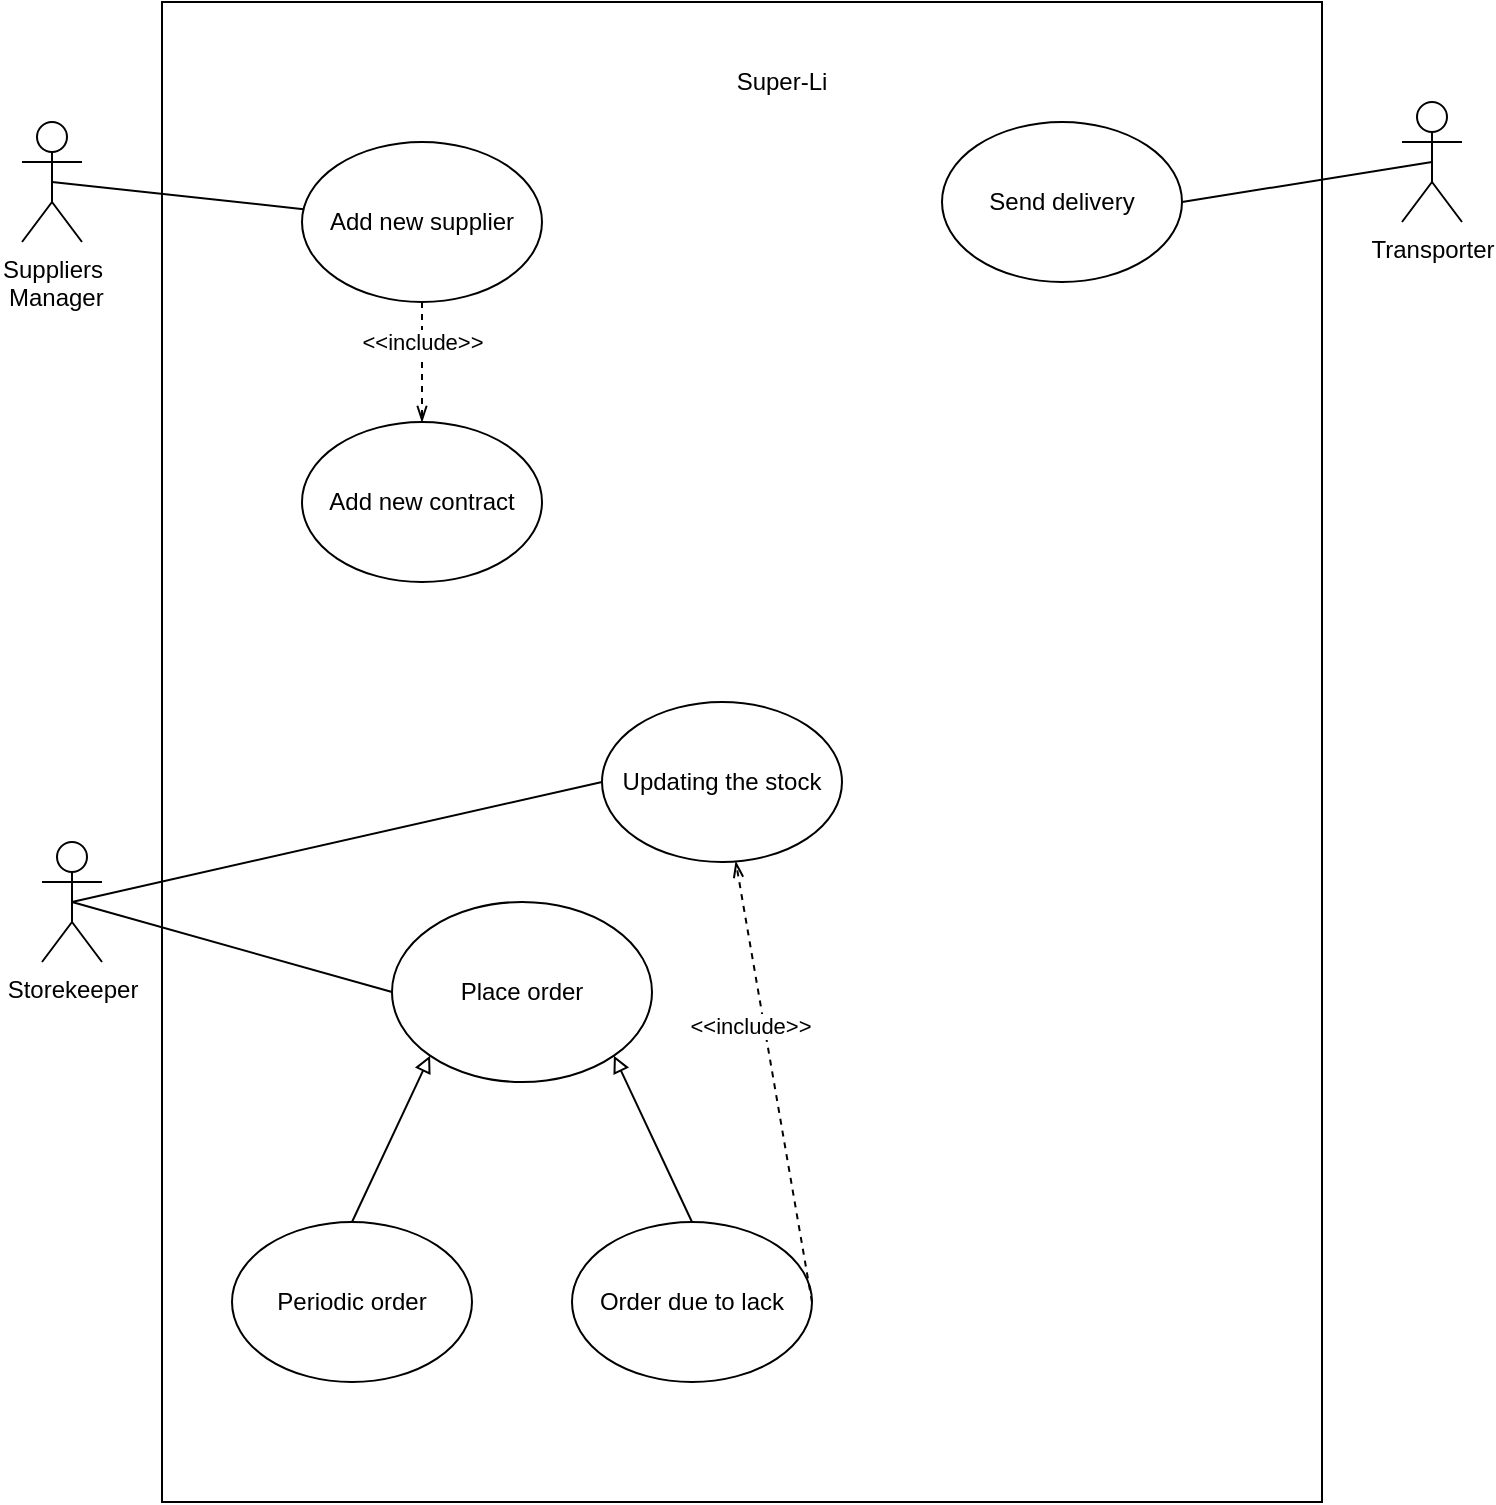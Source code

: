 <mxfile version="14.6.6" type="device" pages="5"><diagram id="wJdgBS5yFyvRv646QaiF" name="Page-1"><mxGraphModel dx="1038" dy="580" grid="1" gridSize="10" guides="1" tooltips="1" connect="1" arrows="1" fold="1" page="1" pageScale="1" pageWidth="850" pageHeight="1100" math="0" shadow="0"><root><mxCell id="0"/><mxCell id="1" parent="0"/><mxCell id="7qboi1HMIjZVmMcSp56G-1" value="" style="rounded=0;whiteSpace=wrap;html=1;" parent="1" vertex="1"><mxGeometry x="150" y="90" width="580" height="750" as="geometry"/></mxCell><mxCell id="7qboi1HMIjZVmMcSp56G-19" value="Send delivery" style="ellipse;whiteSpace=wrap;html=1;" parent="1" vertex="1"><mxGeometry x="540" y="150" width="120" height="80" as="geometry"/></mxCell><mxCell id="SFDqpbcnUX7ezU6o43YH-9" style="edgeStyle=none;rounded=0;orthogonalLoop=1;jettySize=auto;html=1;exitX=0.5;exitY=0.5;exitDx=0;exitDy=0;exitPerimeter=0;entryX=0;entryY=0.5;entryDx=0;entryDy=0;endArrow=none;endFill=0;" parent="1" source="7qboi1HMIjZVmMcSp56G-28" target="SFDqpbcnUX7ezU6o43YH-2" edge="1"><mxGeometry relative="1" as="geometry"/></mxCell><mxCell id="7qboi1HMIjZVmMcSp56G-28" value="Storekeeper" style="shape=umlActor;verticalLabelPosition=bottom;verticalAlign=top;html=1;outlineConnect=0;" parent="1" vertex="1"><mxGeometry x="90" y="510" width="30" height="60" as="geometry"/></mxCell><mxCell id="SFDqpbcnUX7ezU6o43YH-10" style="edgeStyle=none;rounded=0;orthogonalLoop=1;jettySize=auto;html=1;exitX=0.5;exitY=0.5;exitDx=0;exitDy=0;exitPerimeter=0;entryX=1;entryY=0.5;entryDx=0;entryDy=0;endArrow=none;endFill=0;" parent="1" source="7qboi1HMIjZVmMcSp56G-29" target="7qboi1HMIjZVmMcSp56G-19" edge="1"><mxGeometry relative="1" as="geometry"/></mxCell><mxCell id="7qboi1HMIjZVmMcSp56G-29" value="Transporter" style="shape=umlActor;verticalLabelPosition=bottom;verticalAlign=top;html=1;outlineConnect=0;" parent="1" vertex="1"><mxGeometry x="770" y="140" width="30" height="60" as="geometry"/></mxCell><mxCell id="UmX7T1P3c3d_isMQ2Skp-2" style="rounded=0;orthogonalLoop=1;jettySize=auto;html=1;exitX=0.5;exitY=0.5;exitDx=0;exitDy=0;exitPerimeter=0;endArrow=none;endFill=0;" parent="1" source="7qboi1HMIjZVmMcSp56G-30" target="7qboi1HMIjZVmMcSp56G-4" edge="1"><mxGeometry relative="1" as="geometry"/></mxCell><mxCell id="7qboi1HMIjZVmMcSp56G-30" value="Suppliers&lt;br&gt;&amp;nbsp;Manager" style="shape=umlActor;verticalLabelPosition=bottom;verticalAlign=top;html=1;outlineConnect=0;" parent="1" vertex="1"><mxGeometry x="80" y="150" width="30" height="60" as="geometry"/></mxCell><mxCell id="7qboi1HMIjZVmMcSp56G-2" value="Super-Li" style="text;html=1;strokeColor=none;fillColor=none;align=center;verticalAlign=middle;whiteSpace=wrap;rounded=0;" parent="1" vertex="1"><mxGeometry x="430" y="120" width="60" height="20" as="geometry"/></mxCell><mxCell id="SFDqpbcnUX7ezU6o43YH-6" value="" style="group" parent="1" vertex="1" connectable="0"><mxGeometry x="185" y="540" width="480" height="240" as="geometry"/></mxCell><mxCell id="7qboi1HMIjZVmMcSp56G-27" value="" style="group" parent="SFDqpbcnUX7ezU6o43YH-6" vertex="1" connectable="0"><mxGeometry width="290" height="240" as="geometry"/></mxCell><mxCell id="7qboi1HMIjZVmMcSp56G-5" value="Order due to lack" style="ellipse;whiteSpace=wrap;html=1;" parent="7qboi1HMIjZVmMcSp56G-27" vertex="1"><mxGeometry x="170" y="160" width="120" height="80" as="geometry"/></mxCell><mxCell id="7qboi1HMIjZVmMcSp56G-6" value="Place order" style="ellipse;whiteSpace=wrap;html=1;" parent="7qboi1HMIjZVmMcSp56G-27" vertex="1"><mxGeometry x="80" width="130" height="90" as="geometry"/></mxCell><mxCell id="7qboi1HMIjZVmMcSp56G-24" style="rounded=0;orthogonalLoop=1;jettySize=auto;html=1;exitX=0.5;exitY=0;exitDx=0;exitDy=0;entryX=0;entryY=1;entryDx=0;entryDy=0;endArrow=block;endFill=0;" parent="7qboi1HMIjZVmMcSp56G-27" source="7qboi1HMIjZVmMcSp56G-22" target="7qboi1HMIjZVmMcSp56G-6" edge="1"><mxGeometry relative="1" as="geometry"/></mxCell><mxCell id="7qboi1HMIjZVmMcSp56G-22" value="Periodic order" style="ellipse;whiteSpace=wrap;html=1;" parent="7qboi1HMIjZVmMcSp56G-27" vertex="1"><mxGeometry y="160" width="120" height="80" as="geometry"/></mxCell><mxCell id="7qboi1HMIjZVmMcSp56G-23" style="rounded=0;orthogonalLoop=1;jettySize=auto;html=1;exitX=0.5;exitY=0;exitDx=0;exitDy=0;entryX=1;entryY=1;entryDx=0;entryDy=0;endArrow=block;endFill=0;" parent="7qboi1HMIjZVmMcSp56G-27" source="7qboi1HMIjZVmMcSp56G-5" target="7qboi1HMIjZVmMcSp56G-6" edge="1"><mxGeometry relative="1" as="geometry"/></mxCell><mxCell id="UmX7T1P3c3d_isMQ2Skp-4" style="edgeStyle=none;rounded=0;orthogonalLoop=1;jettySize=auto;html=1;entryX=0.5;entryY=0;entryDx=0;entryDy=0;endArrow=openThin;endFill=0;startArrow=none;startFill=0;dashed=1;" parent="1" source="7qboi1HMIjZVmMcSp56G-4" target="UmX7T1P3c3d_isMQ2Skp-3" edge="1"><mxGeometry relative="1" as="geometry"/></mxCell><mxCell id="UmX7T1P3c3d_isMQ2Skp-5" value="&amp;lt;&amp;lt;include&amp;gt;&amp;gt;" style="edgeLabel;html=1;align=center;verticalAlign=middle;resizable=0;points=[];" parent="UmX7T1P3c3d_isMQ2Skp-4" vertex="1" connectable="0"><mxGeometry x="-0.507" y="-1" relative="1" as="geometry"><mxPoint x="1" y="5" as="offset"/></mxGeometry></mxCell><mxCell id="7qboi1HMIjZVmMcSp56G-4" value="Add new supplier" style="ellipse;whiteSpace=wrap;html=1;" parent="1" vertex="1"><mxGeometry x="220" y="160" width="120" height="80" as="geometry"/></mxCell><mxCell id="SFDqpbcnUX7ezU6o43YH-2" value="Updating the stock" style="ellipse;whiteSpace=wrap;html=1;" parent="1" vertex="1"><mxGeometry x="370" y="440" width="120" height="80" as="geometry"/></mxCell><mxCell id="SFDqpbcnUX7ezU6o43YH-3" style="rounded=0;orthogonalLoop=1;jettySize=auto;html=1;exitX=1;exitY=0.5;exitDx=0;exitDy=0;endArrow=openThin;endFill=0;dashed=1;" parent="1" source="7qboi1HMIjZVmMcSp56G-5" target="SFDqpbcnUX7ezU6o43YH-2" edge="1"><mxGeometry x="115" y="470" as="geometry"/></mxCell><mxCell id="SFDqpbcnUX7ezU6o43YH-4" value="&amp;lt;&amp;lt;include&amp;gt;&amp;gt;" style="edgeLabel;html=1;align=center;verticalAlign=middle;resizable=0;points=[];" parent="SFDqpbcnUX7ezU6o43YH-3" vertex="1" connectable="0"><mxGeometry x="-0.519" relative="1" as="geometry"><mxPoint x="-22" y="-85" as="offset"/></mxGeometry></mxCell><mxCell id="SFDqpbcnUX7ezU6o43YH-8" style="edgeStyle=none;rounded=0;orthogonalLoop=1;jettySize=auto;html=1;exitX=0.5;exitY=0.5;exitDx=0;exitDy=0;exitPerimeter=0;entryX=0;entryY=0.5;entryDx=0;entryDy=0;endArrow=none;endFill=0;" parent="1" source="7qboi1HMIjZVmMcSp56G-28" target="7qboi1HMIjZVmMcSp56G-6" edge="1"><mxGeometry relative="1" as="geometry"/></mxCell><mxCell id="UmX7T1P3c3d_isMQ2Skp-3" value="Add new contract" style="ellipse;whiteSpace=wrap;html=1;" parent="1" vertex="1"><mxGeometry x="220" y="300" width="120" height="80" as="geometry"/></mxCell></root></mxGraphModel></diagram><diagram id="3itJArdlWd57jgOXit--" name="Page-2"><mxGraphModel dx="2333" dy="829" grid="1" gridSize="10" guides="1" tooltips="1" connect="1" arrows="1" fold="1" page="1" pageScale="1" pageWidth="850" pageHeight="1100" math="0" shadow="0"><root><mxCell id="sCyYJKwP5uSptfucviJV-0"/><mxCell id="sCyYJKwP5uSptfucviJV-1" parent="sCyYJKwP5uSptfucviJV-0"/><mxCell id="kgh9fkEYpnP9LAH3eoBX-7" value="alt" style="shape=umlFrame;whiteSpace=wrap;html=1;width=40;height=20;" parent="sCyYJKwP5uSptfucviJV-1" vertex="1"><mxGeometry x="380" y="120" width="510" height="220" as="geometry"/></mxCell><mxCell id="kgh9fkEYpnP9LAH3eoBX-17" value="alt" style="shape=umlFrame;whiteSpace=wrap;html=1;width=40;height=15;" parent="sCyYJKwP5uSptfucviJV-1" vertex="1"><mxGeometry x="520" y="160" width="360" height="132" as="geometry"/></mxCell><mxCell id="kgh9fkEYpnP9LAH3eoBX-11" style="edgeStyle=orthogonalEdgeStyle;rounded=0;orthogonalLoop=1;jettySize=auto;html=1;endArrow=none;endFill=0;entryX=-0.001;entryY=0.465;entryDx=0;entryDy=0;entryPerimeter=0;exitX=1.004;exitY=0.683;exitDx=0;exitDy=0;exitPerimeter=0;dashed=1;" parent="sCyYJKwP5uSptfucviJV-1" source="kgh9fkEYpnP9LAH3eoBX-7" target="kgh9fkEYpnP9LAH3eoBX-7" edge="1"><mxGeometry relative="1" as="geometry"><mxPoint x="770" y="218" as="sourcePoint"/><mxPoint x="350" y="230" as="targetPoint"/><Array as="points"><mxPoint x="379" y="270"/></Array></mxGeometry></mxCell><mxCell id="Dy_VbG15o89Iij17855a-0" value="Facade" style="shape=umlLifeline;perimeter=lifelinePerimeter;whiteSpace=wrap;html=1;container=1;collapsible=0;recursiveResize=0;outlineConnect=0;" parent="sCyYJKwP5uSptfucviJV-1" vertex="1"><mxGeometry x="210" y="70" width="100" height="400" as="geometry"/></mxCell><mxCell id="Dy_VbG15o89Iij17855a-1" value="" style="html=1;points=[];perimeter=orthogonalPerimeter;" parent="Dy_VbG15o89Iij17855a-0" vertex="1"><mxGeometry x="45" y="60" width="10" height="250" as="geometry"/></mxCell><mxCell id="Dy_VbG15o89Iij17855a-3" value="OrdersController" style="shape=umlLifeline;perimeter=lifelinePerimeter;whiteSpace=wrap;html=1;container=1;collapsible=0;recursiveResize=0;outlineConnect=0;" parent="sCyYJKwP5uSptfucviJV-1" vertex="1"><mxGeometry x="360" y="70" width="110" height="400" as="geometry"/></mxCell><mxCell id="Dy_VbG15o89Iij17855a-4" value="" style="html=1;points=[];perimeter=orthogonalPerimeter;" parent="Dy_VbG15o89Iij17855a-3" vertex="1"><mxGeometry x="50" y="80" width="10" height="160" as="geometry"/></mxCell><mxCell id="kgh9fkEYpnP9LAH3eoBX-1" style="edgeStyle=orthogonalEdgeStyle;rounded=0;orthogonalLoop=1;jettySize=auto;html=1;endArrow=block;endFill=1;" parent="sCyYJKwP5uSptfucviJV-1" source="Dy_VbG15o89Iij17855a-1" target="Dy_VbG15o89Iij17855a-4" edge="1"><mxGeometry relative="1" as="geometry"><Array as="points"><mxPoint x="340" y="190"/><mxPoint x="340" y="190"/></Array></mxGeometry></mxCell><mxCell id="kgh9fkEYpnP9LAH3eoBX-2" value="3.PlaceOrder(orderID)" style="edgeLabel;html=1;align=center;verticalAlign=middle;resizable=0;points=[];labelBackgroundColor=none;" parent="kgh9fkEYpnP9LAH3eoBX-1" vertex="1" connectable="0"><mxGeometry x="0.343" y="-1" relative="1" as="geometry"><mxPoint x="-33" y="-13" as="offset"/></mxGeometry></mxCell><mxCell id="O0sFGC6UMMnHoPSID2Ct-7" value="2.PlaceOrder(orderID)" style="edgeLabel;html=1;align=center;verticalAlign=middle;resizable=0;points=[];labelBackgroundColor=none;" vertex="1" connectable="0" parent="kgh9fkEYpnP9LAH3eoBX-1"><mxGeometry x="0.343" y="-1" relative="1" as="geometry"><mxPoint x="-172" y="-31" as="offset"/></mxGeometry></mxCell><mxCell id="O0sFGC6UMMnHoPSID2Ct-10" value="1.Print_Menu()" style="edgeLabel;html=1;align=center;verticalAlign=middle;resizable=0;points=[];labelBackgroundColor=none;" vertex="1" connectable="0" parent="kgh9fkEYpnP9LAH3eoBX-1"><mxGeometry x="0.343" y="-1" relative="1" as="geometry"><mxPoint x="-322" y="-51" as="offset"/></mxGeometry></mxCell><mxCell id="kgh9fkEYpnP9LAH3eoBX-3" value="Order" style="shape=umlLifeline;perimeter=lifelinePerimeter;whiteSpace=wrap;html=1;container=1;collapsible=0;recursiveResize=0;outlineConnect=0;" parent="sCyYJKwP5uSptfucviJV-1" vertex="1"><mxGeometry x="550" y="70" width="110" height="400" as="geometry"/></mxCell><mxCell id="kgh9fkEYpnP9LAH3eoBX-4" value="" style="html=1;points=[];perimeter=orthogonalPerimeter;" parent="kgh9fkEYpnP9LAH3eoBX-3" vertex="1"><mxGeometry x="50" y="110" width="10" height="110" as="geometry"/></mxCell><mxCell id="kgh9fkEYpnP9LAH3eoBX-5" style="edgeStyle=orthogonalEdgeStyle;rounded=0;orthogonalLoop=1;jettySize=auto;html=1;endArrow=block;endFill=1;exitX=1.04;exitY=0.451;exitDx=0;exitDy=0;exitPerimeter=0;" parent="sCyYJKwP5uSptfucviJV-1" source="Dy_VbG15o89Iij17855a-4" edge="1"><mxGeometry relative="1" as="geometry"><mxPoint x="450" y="237" as="sourcePoint"/><mxPoint x="599" y="220" as="targetPoint"/><Array as="points"><mxPoint x="420" y="220"/></Array></mxGeometry></mxCell><mxCell id="kgh9fkEYpnP9LAH3eoBX-6" value="4.setNewStatus(Status.Active)" style="edgeLabel;html=1;align=center;verticalAlign=middle;resizable=0;points=[];" parent="kgh9fkEYpnP9LAH3eoBX-5" vertex="1" connectable="0"><mxGeometry x="0.343" y="-1" relative="1" as="geometry"><mxPoint x="-31" y="-12" as="offset"/></mxGeometry></mxCell><mxCell id="kgh9fkEYpnP9LAH3eoBX-9" value="[inPreparedOrders contains orderID]" style="text;align=center;fontStyle=1;verticalAlign=middle;spacingLeft=3;spacingRight=3;strokeColor=none;rotatable=0;points=[[0,0.5],[1,0.5]];portConstraint=eastwest;" parent="sCyYJKwP5uSptfucviJV-1" vertex="1"><mxGeometry x="420" y="120" width="210" height="26" as="geometry"/></mxCell><mxCell id="kgh9fkEYpnP9LAH3eoBX-10" value="[else]" style="text;align=center;fontStyle=1;verticalAlign=middle;spacingLeft=3;spacingRight=3;strokeColor=none;rotatable=0;points=[[0,0.5],[1,0.5]];portConstraint=eastwest;" parent="sCyYJKwP5uSptfucviJV-1" vertex="1"><mxGeometry x="420" y="266" width="50" height="26" as="geometry"/></mxCell><mxCell id="kgh9fkEYpnP9LAH3eoBX-20" value="[new status==Active&amp;&amp;(status==Canceled||inPrepared)]" style="text;align=center;fontStyle=1;verticalAlign=middle;spacingLeft=3;spacingRight=3;strokeColor=none;rotatable=0;points=[[0,0.5],[1,0.5]];portConstraint=eastwest;" parent="sCyYJKwP5uSptfucviJV-1" vertex="1"><mxGeometry x="550" y="150" width="330" height="30" as="geometry"/></mxCell><mxCell id="kgh9fkEYpnP9LAH3eoBX-21" style="edgeStyle=orthogonalEdgeStyle;rounded=0;orthogonalLoop=1;jettySize=auto;html=1;entryX=0;entryY=0.574;entryDx=0;entryDy=0;entryPerimeter=0;startArrow=none;startFill=0;endArrow=none;endFill=0;exitX=1;exitY=0.553;exitDx=0;exitDy=0;exitPerimeter=0;dashed=1;" parent="sCyYJKwP5uSptfucviJV-1" source="kgh9fkEYpnP9LAH3eoBX-17" target="kgh9fkEYpnP9LAH3eoBX-17" edge="1"><mxGeometry relative="1" as="geometry"><Array as="points"><mxPoint x="880" y="217"/></Array></mxGeometry></mxCell><mxCell id="kgh9fkEYpnP9LAH3eoBX-22" value="[else]" style="text;align=center;fontStyle=1;verticalAlign=middle;spacingLeft=3;spacingRight=3;strokeColor=none;rotatable=0;points=[[0,0.5],[1,0.5]];portConstraint=eastwest;" parent="sCyYJKwP5uSptfucviJV-1" vertex="1"><mxGeometry x="530" y="217" width="50" height="26" as="geometry"/></mxCell><mxCell id="kgh9fkEYpnP9LAH3eoBX-23" value="" style="group" parent="sCyYJKwP5uSptfucviJV-1" vertex="1" connectable="0"><mxGeometry x="310" y="292" width="40" height="20" as="geometry"/></mxCell><mxCell id="kgh9fkEYpnP9LAH3eoBX-13" style="edgeStyle=orthogonalEdgeStyle;rounded=0;orthogonalLoop=1;jettySize=auto;html=1;endArrow=open;endFill=0;exitX=-0.08;exitY=0.871;exitDx=0;exitDy=0;exitPerimeter=0;startArrow=none;startFill=0;dashed=1;" parent="kgh9fkEYpnP9LAH3eoBX-23" source="Dy_VbG15o89Iij17855a-4" target="Dy_VbG15o89Iij17855a-1" edge="1"><mxGeometry relative="1" as="geometry"><mxPoint x="40" y="-3" as="targetPoint"/><Array as="points"><mxPoint x="-10" y="-3"/><mxPoint x="-10" y="-3"/></Array></mxGeometry></mxCell><mxCell id="kgh9fkEYpnP9LAH3eoBX-15" value="Exception" style="text;html=1;strokeColor=none;fillColor=none;align=center;verticalAlign=middle;whiteSpace=wrap;rounded=0;" parent="kgh9fkEYpnP9LAH3eoBX-23" vertex="1"><mxGeometry width="40" height="20" as="geometry"/></mxCell><mxCell id="kgh9fkEYpnP9LAH3eoBX-24" style="edgeStyle=orthogonalEdgeStyle;rounded=0;orthogonalLoop=1;jettySize=auto;html=1;endArrow=open;endFill=0;exitX=0.04;exitY=0.858;exitDx=0;exitDy=0;exitPerimeter=0;startArrow=none;startFill=0;dashed=1;" parent="sCyYJKwP5uSptfucviJV-1" source="kgh9fkEYpnP9LAH3eoBX-4" target="Dy_VbG15o89Iij17855a-4" edge="1"><mxGeometry relative="1" as="geometry"><mxPoint x="580" y="250.02" as="sourcePoint"/><mxPoint x="436.0" y="250" as="targetPoint"/><Array as="points"><mxPoint x="600" y="250"/></Array></mxGeometry></mxCell><mxCell id="kgh9fkEYpnP9LAH3eoBX-25" value="" style="group" parent="sCyYJKwP5uSptfucviJV-1" vertex="1" connectable="0"><mxGeometry x="480" y="250" width="40" height="20" as="geometry"/></mxCell><mxCell id="kgh9fkEYpnP9LAH3eoBX-26" style="edgeStyle=orthogonalEdgeStyle;rounded=0;orthogonalLoop=1;jettySize=auto;html=1;endArrow=open;endFill=0;exitX=-0.08;exitY=0.871;exitDx=0;exitDy=0;exitPerimeter=0;startArrow=none;startFill=0;dashed=1;entryX=1.02;entryY=0.514;entryDx=0;entryDy=0;entryPerimeter=0;" parent="kgh9fkEYpnP9LAH3eoBX-25" edge="1"><mxGeometry relative="1" as="geometry"><mxPoint x="40" y="-3" as="targetPoint"/><Array as="points"/></mxGeometry></mxCell><mxCell id="kgh9fkEYpnP9LAH3eoBX-27" value="Exception" style="text;html=1;strokeColor=none;fillColor=none;align=center;verticalAlign=middle;whiteSpace=wrap;rounded=0;" parent="kgh9fkEYpnP9LAH3eoBX-25" vertex="1"><mxGeometry width="40" height="20" as="geometry"/></mxCell><mxCell id="kgh9fkEYpnP9LAH3eoBX-29" value="MapperOrder" style="shape=umlLifeline;perimeter=lifelinePerimeter;whiteSpace=wrap;html=1;container=1;collapsible=0;recursiveResize=0;outlineConnect=0;" parent="sCyYJKwP5uSptfucviJV-1" vertex="1"><mxGeometry x="690" y="70" width="110" height="400" as="geometry"/></mxCell><mxCell id="kgh9fkEYpnP9LAH3eoBX-30" value="" style="html=1;points=[];perimeter=orthogonalPerimeter;" parent="kgh9fkEYpnP9LAH3eoBX-29" vertex="1"><mxGeometry x="50" y="165" width="10" height="50" as="geometry"/></mxCell><mxCell id="kgh9fkEYpnP9LAH3eoBX-31" style="edgeStyle=orthogonalEdgeStyle;rounded=0;orthogonalLoop=1;jettySize=auto;html=1;endArrow=block;endFill=1;exitX=0.92;exitY=0.667;exitDx=0;exitDy=0;exitPerimeter=0;entryX=0.04;entryY=0.352;entryDx=0;entryDy=0;entryPerimeter=0;" parent="sCyYJKwP5uSptfucviJV-1" source="kgh9fkEYpnP9LAH3eoBX-4" target="kgh9fkEYpnP9LAH3eoBX-30" edge="1"><mxGeometry relative="1" as="geometry"><mxPoint x="670" y="207.5" as="sourcePoint"/><mxPoint x="730" y="208" as="targetPoint"/><Array as="points"/></mxGeometry></mxCell><mxCell id="kgh9fkEYpnP9LAH3eoBX-32" value="5.update(id,field,startus)" style="edgeLabel;html=1;align=center;verticalAlign=middle;resizable=0;points=[];" parent="kgh9fkEYpnP9LAH3eoBX-31" vertex="1" connectable="0"><mxGeometry x="0.343" y="-1" relative="1" as="geometry"><mxPoint x="-23" y="-12" as="offset"/></mxGeometry></mxCell><mxCell id="O0sFGC6UMMnHoPSID2Ct-1" value="MainMenu" style="shape=umlLifeline;perimeter=lifelinePerimeter;whiteSpace=wrap;html=1;container=1;collapsible=0;recursiveResize=0;outlineConnect=0;" vertex="1" parent="sCyYJKwP5uSptfucviJV-1"><mxGeometry x="-80" y="70" width="100" height="400" as="geometry"/></mxCell><mxCell id="O0sFGC6UMMnHoPSID2Ct-2" value="" style="html=1;points=[];perimeter=orthogonalPerimeter;" vertex="1" parent="O0sFGC6UMMnHoPSID2Ct-1"><mxGeometry x="45" y="60" width="10" height="310" as="geometry"/></mxCell><mxCell id="O0sFGC6UMMnHoPSID2Ct-3" value="SupplierMenu" style="shape=umlLifeline;perimeter=lifelinePerimeter;whiteSpace=wrap;html=1;container=1;collapsible=0;recursiveResize=0;outlineConnect=0;" vertex="1" parent="sCyYJKwP5uSptfucviJV-1"><mxGeometry x="60" y="70" width="100" height="400" as="geometry"/></mxCell><mxCell id="O0sFGC6UMMnHoPSID2Ct-4" value="" style="html=1;points=[];perimeter=orthogonalPerimeter;" vertex="1" parent="O0sFGC6UMMnHoPSID2Ct-3"><mxGeometry x="45" y="60" width="10" height="280" as="geometry"/></mxCell><mxCell id="O0sFGC6UMMnHoPSID2Ct-5" style="edgeStyle=orthogonalEdgeStyle;rounded=0;orthogonalLoop=1;jettySize=auto;html=1;fontColor=#000000;startArrow=none;startFill=0;endArrow=classic;endFill=1;" edge="1" parent="sCyYJKwP5uSptfucviJV-1" source="O0sFGC6UMMnHoPSID2Ct-2" target="O0sFGC6UMMnHoPSID2Ct-4"><mxGeometry relative="1" as="geometry"><Array as="points"><mxPoint x="50" y="150"/><mxPoint x="50" y="150"/></Array></mxGeometry></mxCell><mxCell id="O0sFGC6UMMnHoPSID2Ct-6" style="edgeStyle=orthogonalEdgeStyle;rounded=0;orthogonalLoop=1;jettySize=auto;html=1;fontColor=#000000;startArrow=none;startFill=0;endArrow=classic;endFill=1;" edge="1" parent="sCyYJKwP5uSptfucviJV-1" source="O0sFGC6UMMnHoPSID2Ct-4" target="Dy_VbG15o89Iij17855a-0"><mxGeometry relative="1" as="geometry"><Array as="points"><mxPoint x="180" y="170"/><mxPoint x="180" y="170"/></Array></mxGeometry></mxCell></root></mxGraphModel></diagram><diagram id="i549SfGkqUFKcKj90_KL" name="Page-3"><mxGraphModel dx="1038" dy="580" grid="1" gridSize="10" guides="1" tooltips="1" connect="1" arrows="1" fold="1" page="1" pageScale="1" pageWidth="850" pageHeight="1100" math="0" shadow="0"><root><mxCell id="81yef7j8KVGC1G5mVm-n-0"/><mxCell id="81yef7j8KVGC1G5mVm-n-1" parent="81yef7j8KVGC1G5mVm-n-0"/><mxCell id="bgk65DVcCFsij_-sJWsF-3" value="alt" style="shape=umlFrame;whiteSpace=wrap;html=1;width=50;height=20;" vertex="1" parent="81yef7j8KVGC1G5mVm-n-1"><mxGeometry x="440" y="210" width="300" height="170" as="geometry"/></mxCell><mxCell id="-WA47xQ2PN5xa6TjtfQ0-0" value=":facade" style="shape=umlLifeline;perimeter=lifelinePerimeter;whiteSpace=wrap;html=1;container=1;collapsible=0;recursiveResize=0;outlineConnect=0;" parent="81yef7j8KVGC1G5mVm-n-1" vertex="1"><mxGeometry x="300" y="140" width="100" height="340" as="geometry"/></mxCell><mxCell id="-WA47xQ2PN5xa6TjtfQ0-1" value="" style="html=1;points=[];perimeter=orthogonalPerimeter;" parent="-WA47xQ2PN5xa6TjtfQ0-0" vertex="1"><mxGeometry x="45" y="80" width="10" height="240" as="geometry"/></mxCell><mxCell id="-WA47xQ2PN5xa6TjtfQ0-2" value=":SuppliersController" style="shape=umlLifeline;perimeter=lifelinePerimeter;whiteSpace=wrap;html=1;container=1;collapsible=0;recursiveResize=0;outlineConnect=0;" parent="81yef7j8KVGC1G5mVm-n-1" vertex="1"><mxGeometry x="440" y="140" width="110" height="320" as="geometry"/></mxCell><mxCell id="-WA47xQ2PN5xa6TjtfQ0-3" value="" style="html=1;points=[];perimeter=orthogonalPerimeter;" parent="-WA47xQ2PN5xa6TjtfQ0-2" vertex="1"><mxGeometry x="50" y="110" width="10" height="120" as="geometry"/></mxCell><mxCell id="bgk65DVcCFsij_-sJWsF-10" style="edgeStyle=orthogonalEdgeStyle;rounded=0;orthogonalLoop=1;jettySize=auto;html=1;dashed=1;startArrow=none;startFill=0;endArrow=classic;endFill=1;" edge="1" parent="-WA47xQ2PN5xa6TjtfQ0-2" target="-WA47xQ2PN5xa6TjtfQ0-3"><mxGeometry relative="1" as="geometry"><mxPoint x="62" y="126" as="sourcePoint"/><Array as="points"><mxPoint x="90" y="126"/><mxPoint x="90" y="160"/></Array></mxGeometry></mxCell><mxCell id="-WA47xQ2PN5xa6TjtfQ0-4" value=":MapperSupplier" style="shape=umlLifeline;perimeter=lifelinePerimeter;whiteSpace=wrap;html=1;container=1;collapsible=0;recursiveResize=0;outlineConnect=0;" parent="81yef7j8KVGC1G5mVm-n-1" vertex="1"><mxGeometry x="650" y="140" width="100" height="320" as="geometry"/></mxCell><mxCell id="-WA47xQ2PN5xa6TjtfQ0-5" value="" style="html=1;points=[];perimeter=orthogonalPerimeter;" parent="-WA47xQ2PN5xa6TjtfQ0-4" vertex="1"><mxGeometry x="45" y="150" width="10" height="50" as="geometry"/></mxCell><mxCell id="bgk65DVcCFsij_-sJWsF-0" style="edgeStyle=orthogonalEdgeStyle;rounded=0;orthogonalLoop=1;jettySize=auto;html=1;entryX=0.08;entryY=0.095;entryDx=0;entryDy=0;entryPerimeter=0;" edge="1" parent="81yef7j8KVGC1G5mVm-n-1" source="-WA47xQ2PN5xa6TjtfQ0-1" target="-WA47xQ2PN5xa6TjtfQ0-3"><mxGeometry relative="1" as="geometry"><mxPoint x="370" y="261" as="sourcePoint"/><Array as="points"><mxPoint x="390" y="261"/><mxPoint x="390" y="261"/></Array></mxGeometry></mxCell><mxCell id="bgk65DVcCFsij_-sJWsF-2" value="3.AddSupplier(id,...)" style="edgeLabel;html=1;align=center;verticalAlign=middle;resizable=0;points=[];labelBackgroundColor=none;" vertex="1" connectable="0" parent="bgk65DVcCFsij_-sJWsF-0"><mxGeometry x="0.232" y="1" relative="1" as="geometry"><mxPoint x="-21" y="-16" as="offset"/></mxGeometry></mxCell><mxCell id="bgk65DVcCFsij_-sJWsF-1" style="edgeStyle=orthogonalEdgeStyle;rounded=0;orthogonalLoop=1;jettySize=auto;html=1;exitX=1;exitY=0.545;exitDx=0;exitDy=0;exitPerimeter=0;" edge="1" parent="81yef7j8KVGC1G5mVm-n-1" source="-WA47xQ2PN5xa6TjtfQ0-3" target="-WA47xQ2PN5xa6TjtfQ0-5"><mxGeometry relative="1" as="geometry"><mxPoint x="570" y="190" as="sourcePoint"/><mxPoint x="695" y="310" as="targetPoint"/><Array as="points"><mxPoint x="500" y="320"/></Array></mxGeometry></mxCell><mxCell id="bgk65DVcCFsij_-sJWsF-4" value="5.Add(id,tablename,supplier info...)" style="edgeLabel;html=1;align=center;verticalAlign=middle;resizable=0;points=[];labelBackgroundColor=none;" vertex="1" connectable="0" parent="bgk65DVcCFsij_-sJWsF-1"><mxGeometry x="0.18" y="1" relative="1" as="geometry"><mxPoint x="-25" y="-9" as="offset"/></mxGeometry></mxCell><mxCell id="bgk65DVcCFsij_-sJWsF-11" value="4. add the new &lt;br&gt;supplier to &lt;br&gt;the collection" style="edgeLabel;html=1;align=center;verticalAlign=middle;resizable=0;points=[];labelBackgroundColor=none;" vertex="1" connectable="0" parent="bgk65DVcCFsij_-sJWsF-1"><mxGeometry x="0.18" y="1" relative="1" as="geometry"><mxPoint x="-41" y="-39" as="offset"/></mxGeometry></mxCell><mxCell id="bgk65DVcCFsij_-sJWsF-5" style="edgeStyle=orthogonalEdgeStyle;rounded=0;orthogonalLoop=1;jettySize=auto;html=1;entryX=-0.001;entryY=0.618;entryDx=0;entryDy=0;entryPerimeter=0;exitX=1;exitY=0.618;exitDx=0;exitDy=0;exitPerimeter=0;endArrow=none;endFill=0;dashed=1;" edge="1" parent="81yef7j8KVGC1G5mVm-n-1" source="bgk65DVcCFsij_-sJWsF-3" target="bgk65DVcCFsij_-sJWsF-3"><mxGeometry relative="1" as="geometry"><Array as="points"><mxPoint x="740" y="330"/><mxPoint x="440" y="330"/></Array></mxGeometry></mxCell><mxCell id="bgk65DVcCFsij_-sJWsF-6" value="[if suppliers doesn't contain this id]" style="text;strokeColor=none;fillColor=none;align=left;verticalAlign=top;spacingLeft=4;spacingRight=4;overflow=hidden;rotatable=0;points=[[0,0.5],[1,0.5]];portConstraint=eastwest;" vertex="1" parent="81yef7j8KVGC1G5mVm-n-1"><mxGeometry x="500" y="220" width="200" height="30" as="geometry"/></mxCell><mxCell id="bgk65DVcCFsij_-sJWsF-7" value="[else]" style="text;strokeColor=none;fillColor=none;align=left;verticalAlign=top;spacingLeft=4;spacingRight=4;overflow=hidden;rotatable=0;points=[[0,0.5],[1,0.5]];portConstraint=eastwest;" vertex="1" parent="81yef7j8KVGC1G5mVm-n-1"><mxGeometry x="450" y="330" width="40" height="30" as="geometry"/></mxCell><mxCell id="pZokiXzwVqgQ5HL_JSvk-0" value=":MainMenu" style="shape=umlLifeline;perimeter=lifelinePerimeter;whiteSpace=wrap;html=1;container=1;collapsible=0;recursiveResize=0;outlineConnect=0;" vertex="1" parent="81yef7j8KVGC1G5mVm-n-1"><mxGeometry x="20" y="140" width="100" height="340" as="geometry"/></mxCell><mxCell id="pZokiXzwVqgQ5HL_JSvk-1" value="" style="html=1;points=[];perimeter=orthogonalPerimeter;" vertex="1" parent="pZokiXzwVqgQ5HL_JSvk-0"><mxGeometry x="45" y="60" width="10" height="280" as="geometry"/></mxCell><mxCell id="pZokiXzwVqgQ5HL_JSvk-2" value=":SuppliersMenu" style="shape=umlLifeline;perimeter=lifelinePerimeter;whiteSpace=wrap;html=1;container=1;collapsible=0;recursiveResize=0;outlineConnect=0;" vertex="1" parent="81yef7j8KVGC1G5mVm-n-1"><mxGeometry x="150" y="140" width="100" height="350" as="geometry"/></mxCell><mxCell id="pZokiXzwVqgQ5HL_JSvk-3" value="" style="html=1;points=[];perimeter=orthogonalPerimeter;" vertex="1" parent="pZokiXzwVqgQ5HL_JSvk-2"><mxGeometry x="45" y="60" width="10" height="270" as="geometry"/></mxCell><mxCell id="pZokiXzwVqgQ5HL_JSvk-4" style="edgeStyle=orthogonalEdgeStyle;rounded=0;orthogonalLoop=1;jettySize=auto;html=1;fontColor=#000000;startArrow=none;startFill=0;endArrow=classic;endFill=1;" edge="1" parent="81yef7j8KVGC1G5mVm-n-1" source="pZokiXzwVqgQ5HL_JSvk-1" target="pZokiXzwVqgQ5HL_JSvk-3"><mxGeometry relative="1" as="geometry"><mxPoint x="110" y="225" as="sourcePoint"/><Array as="points"><mxPoint x="130" y="230"/><mxPoint x="130" y="230"/></Array></mxGeometry></mxCell><mxCell id="pZokiXzwVqgQ5HL_JSvk-6" value="1.Print_Menu()" style="edgeLabel;html=1;align=center;verticalAlign=middle;resizable=0;points=[];fontColor=#000000;labelBackgroundColor=none;" vertex="1" connectable="0" parent="pZokiXzwVqgQ5HL_JSvk-4"><mxGeometry x="-0.285" relative="1" as="geometry"><mxPoint x="2" y="-15" as="offset"/></mxGeometry></mxCell><mxCell id="pZokiXzwVqgQ5HL_JSvk-5" style="edgeStyle=orthogonalEdgeStyle;rounded=0;orthogonalLoop=1;jettySize=auto;html=1;fontColor=#000000;startArrow=none;startFill=0;endArrow=classic;endFill=1;" edge="1" parent="81yef7j8KVGC1G5mVm-n-1" source="pZokiXzwVqgQ5HL_JSvk-3" target="-WA47xQ2PN5xa6TjtfQ0-1"><mxGeometry relative="1" as="geometry"><Array as="points"><mxPoint x="290" y="250"/><mxPoint x="290" y="250"/></Array></mxGeometry></mxCell><mxCell id="pZokiXzwVqgQ5HL_JSvk-7" value="2.AddSupplier(Arguments*)" style="edgeLabel;html=1;align=center;verticalAlign=middle;resizable=0;points=[];fontColor=#000000;labelBackgroundColor=none;" vertex="1" connectable="0" parent="pZokiXzwVqgQ5HL_JSvk-5"><mxGeometry x="0.263" y="2" relative="1" as="geometry"><mxPoint x="-11" y="-13" as="offset"/></mxGeometry></mxCell><mxCell id="GkKScOwPzjoUACuKgu5p-0" value=":ContractsController" style="shape=umlLifeline;perimeter=lifelinePerimeter;whiteSpace=wrap;html=1;container=1;collapsible=0;recursiveResize=0;outlineConnect=0;" vertex="1" parent="81yef7j8KVGC1G5mVm-n-1"><mxGeometry x="790" y="140" width="110" height="330" as="geometry"/></mxCell><mxCell id="GkKScOwPzjoUACuKgu5p-1" value="" style="html=1;points=[];perimeter=orthogonalPerimeter;" vertex="1" parent="GkKScOwPzjoUACuKgu5p-0"><mxGeometry x="50" y="240" width="10" height="80" as="geometry"/></mxCell><mxCell id="GkKScOwPzjoUACuKgu5p-13" style="edgeStyle=none;rounded=0;orthogonalLoop=1;jettySize=auto;html=1;fontColor=#000000;startArrow=none;startFill=0;endArrow=classic;endFill=1;fillColor=#000000;" edge="1" parent="GkKScOwPzjoUACuKgu5p-0" source="GkKScOwPzjoUACuKgu5p-1" target="GkKScOwPzjoUACuKgu5p-1"><mxGeometry relative="1" as="geometry"><Array as="points"><mxPoint x="90" y="270"/><mxPoint x="90" y="280"/><mxPoint x="80" y="280"/></Array></mxGeometry></mxCell><mxCell id="GkKScOwPzjoUACuKgu5p-3" value=":MapperSupplier" style="shape=umlLifeline;perimeter=lifelinePerimeter;whiteSpace=wrap;html=1;container=1;collapsible=0;recursiveResize=0;outlineConnect=0;" vertex="1" parent="81yef7j8KVGC1G5mVm-n-1"><mxGeometry x="970" y="140" width="100" height="330" as="geometry"/></mxCell><mxCell id="GkKScOwPzjoUACuKgu5p-4" value="" style="html=1;points=[];perimeter=orthogonalPerimeter;" vertex="1" parent="GkKScOwPzjoUACuKgu5p-3"><mxGeometry x="45" y="280" width="10" height="20" as="geometry"/></mxCell><mxCell id="GkKScOwPzjoUACuKgu5p-5" style="edgeStyle=orthogonalEdgeStyle;rounded=0;orthogonalLoop=1;jettySize=auto;html=1;dashed=1;endArrow=classic;endFill=1;startArrow=none;startFill=0;" edge="1" parent="81yef7j8KVGC1G5mVm-n-1"><mxGeometry relative="1" as="geometry"><mxPoint x="499" y="374" as="sourcePoint"/><mxPoint x="365" y="362" as="targetPoint"/><Array as="points"><mxPoint x="499" y="362"/></Array></mxGeometry></mxCell><mxCell id="GkKScOwPzjoUACuKgu5p-6" value="Exception" style="edgeLabel;html=1;align=center;verticalAlign=middle;resizable=0;points=[];labelBackgroundColor=none;" vertex="1" connectable="0" parent="GkKScOwPzjoUACuKgu5p-5"><mxGeometry x="-0.234" y="-2" relative="1" as="geometry"><mxPoint x="-30" y="-10" as="offset"/></mxGeometry></mxCell><mxCell id="bgk65DVcCFsij_-sJWsF-8" style="edgeStyle=orthogonalEdgeStyle;rounded=0;orthogonalLoop=1;jettySize=auto;html=1;dashed=1;endArrow=classic;endFill=1;startArrow=none;startFill=0;" edge="1" parent="81yef7j8KVGC1G5mVm-n-1" source="-WA47xQ2PN5xa6TjtfQ0-1" target="pZokiXzwVqgQ5HL_JSvk-3"><mxGeometry relative="1" as="geometry"><mxPoint x="489" y="364" as="sourcePoint"/><Array as="points"><mxPoint x="330" y="320"/><mxPoint x="330" y="320"/></Array></mxGeometry></mxCell><mxCell id="bgk65DVcCFsij_-sJWsF-9" value="Response" style="edgeLabel;html=1;align=center;verticalAlign=middle;resizable=0;points=[];" vertex="1" connectable="0" parent="bgk65DVcCFsij_-sJWsF-8"><mxGeometry x="-0.234" y="-2" relative="1" as="geometry"><mxPoint x="-22" y="-12" as="offset"/></mxGeometry></mxCell><mxCell id="GkKScOwPzjoUACuKgu5p-7" style="edgeStyle=none;rounded=0;orthogonalLoop=1;jettySize=auto;html=1;fontColor=#000000;startArrow=none;startFill=0;endArrow=classic;endFill=1;fillColor=#000000;" edge="1" parent="81yef7j8KVGC1G5mVm-n-1" source="-WA47xQ2PN5xa6TjtfQ0-1" target="GkKScOwPzjoUACuKgu5p-1"><mxGeometry relative="1" as="geometry"><Array as="points"><mxPoint x="600" y="400"/></Array></mxGeometry></mxCell><mxCell id="GkKScOwPzjoUACuKgu5p-11" value="6.AddConract(company_id,Selfpickup)" style="edgeLabel;html=1;align=center;verticalAlign=middle;resizable=0;points=[];fontColor=#000000;" vertex="1" connectable="0" parent="GkKScOwPzjoUACuKgu5p-7"><mxGeometry x="-0.154" y="-2" relative="1" as="geometry"><mxPoint x="40" y="8" as="offset"/></mxGeometry></mxCell><mxCell id="GkKScOwPzjoUACuKgu5p-8" style="edgeStyle=none;rounded=0;orthogonalLoop=1;jettySize=auto;html=1;fontColor=#000000;startArrow=none;startFill=0;endArrow=classic;endFill=1;fillColor=#000000;" edge="1" parent="81yef7j8KVGC1G5mVm-n-1" source="GkKScOwPzjoUACuKgu5p-1" target="GkKScOwPzjoUACuKgu5p-4"><mxGeometry relative="1" as="geometry"><Array as="points"><mxPoint x="920" y="430"/></Array></mxGeometry></mxCell><mxCell id="GkKScOwPzjoUACuKgu5p-12" value="8.AddContract(Arguments*)" style="edgeLabel;html=1;align=center;verticalAlign=middle;resizable=0;points=[];fontColor=#000000;labelBackgroundColor=none;" vertex="1" connectable="0" parent="GkKScOwPzjoUACuKgu5p-8"><mxGeometry x="-0.069" y="-1" relative="1" as="geometry"><mxPoint x="3" y="9" as="offset"/></mxGeometry></mxCell><mxCell id="GkKScOwPzjoUACuKgu5p-14" value="7.adding a new &lt;br&gt;contract to &lt;br&gt;the &lt;br&gt;collection" style="edgeLabel;html=1;align=center;verticalAlign=middle;resizable=0;points=[];fontColor=#000000;labelBackgroundColor=none;" vertex="1" connectable="0" parent="GkKScOwPzjoUACuKgu5p-8"><mxGeometry x="-0.069" y="-1" relative="1" as="geometry"><mxPoint x="2" y="-51" as="offset"/></mxGeometry></mxCell></root></mxGraphModel></diagram><diagram id="wa-UWiHOOiQ6k-Sadmqk" name="Page-4"><mxGraphModel dx="1038" dy="580" grid="1" gridSize="10" guides="1" tooltips="1" connect="1" arrows="1" fold="1" page="1" pageScale="1" pageWidth="850" pageHeight="1100" math="0" shadow="0"><root><mxCell id="MWGjv2r9MK1l406VCEfJ-0"/><mxCell id="MWGjv2r9MK1l406VCEfJ-1" parent="MWGjv2r9MK1l406VCEfJ-0"/><mxCell id="XESFiEvOevdNNVPby-IP-2" style="rounded=0;orthogonalLoop=1;jettySize=auto;html=1;entryX=0;entryY=0.5;entryDx=0;entryDy=0;fontColor=#000000;startArrow=none;startFill=0;endArrow=classic;endFill=1;" edge="1" parent="MWGjv2r9MK1l406VCEfJ-1" source="EXKew8sN72q1d4bZpOWL-0" target="XESFiEvOevdNNVPby-IP-0"><mxGeometry relative="1" as="geometry"/></mxCell><mxCell id="EXKew8sN72q1d4bZpOWL-0" value="Suppliers manager" style="shape=umlActor;verticalLabelPosition=bottom;verticalAlign=top;html=1;outlineConnect=0;labelBackgroundColor=none;fontColor=#000000;fillColor=none;" vertex="1" parent="MWGjv2r9MK1l406VCEfJ-1"><mxGeometry x="160" y="125" width="30" height="60" as="geometry"/></mxCell><mxCell id="XESFiEvOevdNNVPby-IP-6" style="edgeStyle=none;rounded=0;orthogonalLoop=1;jettySize=auto;html=1;entryX=1;entryY=0.5;entryDx=0;entryDy=0;fontColor=#000000;startArrow=none;startFill=0;endArrow=classic;endFill=1;" edge="1" parent="MWGjv2r9MK1l406VCEfJ-1" source="EXKew8sN72q1d4bZpOWL-1" target="EXKew8sN72q1d4bZpOWL-2"><mxGeometry relative="1" as="geometry"/></mxCell><mxCell id="YZ7nKOMmg18wgoa_ZHEu-14" style="edgeStyle=none;rounded=0;orthogonalLoop=1;jettySize=auto;html=1;entryX=0.5;entryY=0;entryDx=0;entryDy=0;fontColor=#000000;startArrow=none;startFill=0;endArrow=classic;endFill=1;fillColor=#000000;" edge="1" parent="MWGjv2r9MK1l406VCEfJ-1" source="EXKew8sN72q1d4bZpOWL-1" target="YZ7nKOMmg18wgoa_ZHEu-10"><mxGeometry relative="1" as="geometry"/></mxCell><mxCell id="EXKew8sN72q1d4bZpOWL-1" value="facade:Facade" style="html=1;labelBackgroundColor=none;fontColor=#000000;fillColor=none;" vertex="1" parent="MWGjv2r9MK1l406VCEfJ-1"><mxGeometry x="635" y="260" width="100" height="45" as="geometry"/></mxCell><mxCell id="XESFiEvOevdNNVPby-IP-8" style="edgeStyle=none;rounded=0;orthogonalLoop=1;jettySize=auto;html=1;entryX=0.5;entryY=0;entryDx=0;entryDy=0;fontColor=#000000;startArrow=none;startFill=0;endArrow=classic;endFill=1;" edge="1" parent="MWGjv2r9MK1l406VCEfJ-1" source="EXKew8sN72q1d4bZpOWL-2" target="XESFiEvOevdNNVPby-IP-7"><mxGeometry relative="1" as="geometry"/></mxCell><mxCell id="EXKew8sN72q1d4bZpOWL-2" value="sc:SupplierController" style="html=1;labelBackgroundColor=none;fontColor=#000000;fillColor=none;" vertex="1" parent="MWGjv2r9MK1l406VCEfJ-1"><mxGeometry x="370" y="255" width="130" height="50" as="geometry"/></mxCell><mxCell id="XESFiEvOevdNNVPby-IP-4" style="edgeStyle=none;rounded=0;orthogonalLoop=1;jettySize=auto;html=1;exitX=1;exitY=0.5;exitDx=0;exitDy=0;entryX=0;entryY=0.5;entryDx=0;entryDy=0;fontColor=#000000;startArrow=none;startFill=0;endArrow=classic;endFill=1;" edge="1" parent="MWGjv2r9MK1l406VCEfJ-1" source="XESFiEvOevdNNVPby-IP-0" target="XESFiEvOevdNNVPby-IP-1"><mxGeometry relative="1" as="geometry"/></mxCell><mxCell id="XESFiEvOevdNNVPby-IP-0" value="main:MainMenu" style="html=1;labelBackgroundColor=none;fontColor=#000000;fillColor=none;" vertex="1" parent="MWGjv2r9MK1l406VCEfJ-1"><mxGeometry x="390" y="130" width="110" height="50" as="geometry"/></mxCell><mxCell id="XESFiEvOevdNNVPby-IP-5" style="edgeStyle=none;rounded=0;orthogonalLoop=1;jettySize=auto;html=1;exitX=0.5;exitY=1;exitDx=0;exitDy=0;entryX=0.5;entryY=0;entryDx=0;entryDy=0;fontColor=#000000;startArrow=none;startFill=0;endArrow=classic;endFill=1;" edge="1" parent="MWGjv2r9MK1l406VCEfJ-1" source="XESFiEvOevdNNVPby-IP-1" target="EXKew8sN72q1d4bZpOWL-1"><mxGeometry relative="1" as="geometry"/></mxCell><mxCell id="XESFiEvOevdNNVPby-IP-1" value="supplier:SupplierMenu" style="html=1;labelBackgroundColor=none;fontColor=#000000;fillColor=none;" vertex="1" parent="MWGjv2r9MK1l406VCEfJ-1"><mxGeometry x="620" y="130" width="130" height="50" as="geometry"/></mxCell><mxCell id="XESFiEvOevdNNVPby-IP-7" value="ms:MapperSupplier" style="html=1;labelBackgroundColor=none;fontColor=#000000;fillColor=none;" vertex="1" parent="MWGjv2r9MK1l406VCEfJ-1"><mxGeometry x="370" y="400" width="130" height="50" as="geometry"/></mxCell><mxCell id="XESFiEvOevdNNVPby-IP-9" value="" style="endArrow=classic;html=1;fontColor=#000000;shape=flexArrow;fillColor=#000000;width=5;endSize=4.6;endWidth=11;" edge="1" parent="MWGjv2r9MK1l406VCEfJ-1"><mxGeometry width="50" height="50" relative="1" as="geometry"><mxPoint x="270" y="140" as="sourcePoint"/><mxPoint x="310" y="140" as="targetPoint"/></mxGeometry></mxCell><mxCell id="XESFiEvOevdNNVPby-IP-15" value="1.Print_Menu()" style="edgeLabel;html=1;align=center;verticalAlign=middle;resizable=0;points=[];fontColor=#000000;labelBackgroundColor=none;" vertex="1" connectable="0" parent="XESFiEvOevdNNVPby-IP-9"><mxGeometry x="0.586" y="-1" relative="1" as="geometry"><mxPoint x="-12" y="-21" as="offset"/></mxGeometry></mxCell><mxCell id="XESFiEvOevdNNVPby-IP-16" value="2.Print_Menu()" style="edgeLabel;html=1;align=center;verticalAlign=middle;resizable=0;points=[];fontColor=#000000;labelBackgroundColor=none;" vertex="1" connectable="0" parent="XESFiEvOevdNNVPby-IP-9"><mxGeometry x="0.586" y="-1" relative="1" as="geometry"><mxPoint x="238" y="-21" as="offset"/></mxGeometry></mxCell><mxCell id="XESFiEvOevdNNVPby-IP-17" value="3.AddSupplier(Argument*)" style="edgeLabel;html=1;align=center;verticalAlign=middle;resizable=0;points=[];fontColor=#000000;labelBackgroundColor=none;" vertex="1" connectable="0" parent="XESFiEvOevdNNVPby-IP-9"><mxGeometry x="0.586" y="-1" relative="1" as="geometry"><mxPoint x="478" y="69" as="offset"/></mxGeometry></mxCell><mxCell id="XESFiEvOevdNNVPby-IP-18" value="3.1.AddSupplier(Argument*)" style="edgeLabel;html=1;align=center;verticalAlign=middle;resizable=0;points=[];fontColor=#000000;labelBackgroundColor=none;" vertex="1" connectable="0" parent="XESFiEvOevdNNVPby-IP-9"><mxGeometry x="0.586" y="-1" relative="1" as="geometry"><mxPoint x="278" y="99" as="offset"/></mxGeometry></mxCell><mxCell id="YZ7nKOMmg18wgoa_ZHEu-17" value="3.1.1.Add(Argument*)" style="edgeLabel;html=1;align=center;verticalAlign=middle;resizable=0;points=[];fontColor=#000000;labelBackgroundColor=none;" vertex="1" connectable="0" parent="XESFiEvOevdNNVPby-IP-9"><mxGeometry x="0.586" y="-1" relative="1" as="geometry"><mxPoint x="218" y="199" as="offset"/></mxGeometry></mxCell><mxCell id="YZ7nKOMmg18wgoa_ZHEu-18" value="3.2.AddContract(Argument*)" style="edgeLabel;html=1;align=center;verticalAlign=middle;resizable=0;points=[];fontColor=#000000;labelBackgroundColor=none;" vertex="1" connectable="0" parent="XESFiEvOevdNNVPby-IP-9"><mxGeometry x="0.586" y="-1" relative="1" as="geometry"><mxPoint x="488" y="189" as="offset"/></mxGeometry></mxCell><mxCell id="YZ7nKOMmg18wgoa_ZHEu-19" value="3.2.1.Add(Argument*)" style="edgeLabel;html=1;align=center;verticalAlign=middle;resizable=0;points=[];fontColor=#000000;labelBackgroundColor=none;" vertex="1" connectable="0" parent="XESFiEvOevdNNVPby-IP-9"><mxGeometry x="0.586" y="-1" relative="1" as="geometry"><mxPoint x="478" y="329" as="offset"/></mxGeometry></mxCell><mxCell id="YZ7nKOMmg18wgoa_ZHEu-20" value="4.Response" style="edgeLabel;html=1;align=center;verticalAlign=middle;resizable=0;points=[];fontColor=#000000;labelBackgroundColor=none;" vertex="1" connectable="0" parent="XESFiEvOevdNNVPby-IP-9"><mxGeometry x="0.586" y="-1" relative="1" as="geometry"><mxPoint x="318" y="69" as="offset"/></mxGeometry></mxCell><mxCell id="XESFiEvOevdNNVPby-IP-10" value="" style="endArrow=classic;html=1;fontColor=#000000;shape=flexArrow;fillColor=#000000;width=5;endSize=4.6;endWidth=11;" edge="1" parent="MWGjv2r9MK1l406VCEfJ-1"><mxGeometry width="50" height="50" relative="1" as="geometry"><mxPoint x="540" y="140" as="sourcePoint"/><mxPoint x="580" y="140" as="targetPoint"/></mxGeometry></mxCell><mxCell id="XESFiEvOevdNNVPby-IP-11" value="" style="endArrow=classic;html=1;fontColor=#000000;shape=flexArrow;fillColor=#000000;width=5;endSize=4.6;endWidth=11;" edge="1" parent="MWGjv2r9MK1l406VCEfJ-1"><mxGeometry width="50" height="50" relative="1" as="geometry"><mxPoint x="700" y="190" as="sourcePoint"/><mxPoint x="700" y="230" as="targetPoint"/><Array as="points"><mxPoint x="700" y="210"/></Array></mxGeometry></mxCell><mxCell id="XESFiEvOevdNNVPby-IP-13" value="" style="endArrow=classic;html=1;fontColor=#000000;shape=flexArrow;fillColor=#000000;width=5;endSize=4.6;endWidth=11;" edge="1" parent="MWGjv2r9MK1l406VCEfJ-1"><mxGeometry width="50" height="50" relative="1" as="geometry"><mxPoint x="590" y="260" as="sourcePoint"/><mxPoint x="550" y="260" as="targetPoint"/></mxGeometry></mxCell><mxCell id="XESFiEvOevdNNVPby-IP-14" value="" style="endArrow=classic;html=1;fontColor=#000000;shape=flexArrow;fillColor=#000000;width=5;endSize=4.6;endWidth=11;" edge="1" parent="MWGjv2r9MK1l406VCEfJ-1"><mxGeometry width="50" height="50" relative="1" as="geometry"><mxPoint x="460" y="330" as="sourcePoint"/><mxPoint x="460" y="370" as="targetPoint"/><Array as="points"><mxPoint x="460" y="350"/></Array></mxGeometry></mxCell><mxCell id="YZ7nKOMmg18wgoa_ZHEu-1" value="" style="endArrow=classic;html=1;fontColor=#000000;shape=flexArrow;fillColor=#000000;width=5;endSize=4.6;endWidth=11;" edge="1" parent="MWGjv2r9MK1l406VCEfJ-1"><mxGeometry width="50" height="50" relative="1" as="geometry"><mxPoint x="670" y="230" as="sourcePoint"/><mxPoint x="670" y="190" as="targetPoint"/><Array as="points"><mxPoint x="670" y="210"/></Array></mxGeometry></mxCell><mxCell id="YZ7nKOMmg18wgoa_ZHEu-9" style="edgeStyle=none;rounded=0;orthogonalLoop=1;jettySize=auto;html=1;entryX=0.5;entryY=0;entryDx=0;entryDy=0;fontColor=#000000;startArrow=none;startFill=0;endArrow=classic;endFill=1;" edge="1" source="YZ7nKOMmg18wgoa_ZHEu-10" target="YZ7nKOMmg18wgoa_ZHEu-11" parent="MWGjv2r9MK1l406VCEfJ-1"><mxGeometry relative="1" as="geometry"/></mxCell><mxCell id="YZ7nKOMmg18wgoa_ZHEu-10" value="cc:ContractController" style="html=1;labelBackgroundColor=none;fontColor=#000000;fillColor=none;" vertex="1" parent="MWGjv2r9MK1l406VCEfJ-1"><mxGeometry x="620" y="380" width="130" height="50" as="geometry"/></mxCell><mxCell id="YZ7nKOMmg18wgoa_ZHEu-11" value="mc:MapperContract" style="html=1;labelBackgroundColor=none;fontColor=#000000;fillColor=none;" vertex="1" parent="MWGjv2r9MK1l406VCEfJ-1"><mxGeometry x="620" y="525" width="130" height="50" as="geometry"/></mxCell><mxCell id="YZ7nKOMmg18wgoa_ZHEu-12" value="" style="endArrow=classic;html=1;fontColor=#000000;shape=flexArrow;fillColor=#000000;width=5;endSize=4.6;endWidth=11;" edge="1" parent="MWGjv2r9MK1l406VCEfJ-1"><mxGeometry width="50" height="50" relative="1" as="geometry"><mxPoint x="710" y="455" as="sourcePoint"/><mxPoint x="710" y="495" as="targetPoint"/><Array as="points"><mxPoint x="710" y="475"/></Array></mxGeometry></mxCell><mxCell id="YZ7nKOMmg18wgoa_ZHEu-15" value="" style="endArrow=classic;html=1;fontColor=#000000;shape=flexArrow;fillColor=#000000;width=5;endSize=4.6;endWidth=11;" edge="1" parent="MWGjv2r9MK1l406VCEfJ-1"><mxGeometry width="50" height="50" relative="1" as="geometry"><mxPoint x="710" y="320" as="sourcePoint"/><mxPoint x="710" y="360" as="targetPoint"/><Array as="points"><mxPoint x="710" y="340"/></Array></mxGeometry></mxCell></root></mxGraphModel></diagram><diagram id="Od6FwUtT1Z8xITXnQvoq" name="Page-5"><mxGraphModel dx="1038" dy="580" grid="1" gridSize="10" guides="1" tooltips="1" connect="1" arrows="1" fold="1" page="1" pageScale="1" pageWidth="850" pageHeight="1100" math="0" shadow="0"><root><mxCell id="plai-pbfd638DbWhFZVO-0"/><mxCell id="plai-pbfd638DbWhFZVO-1" parent="plai-pbfd638DbWhFZVO-0"/></root></mxGraphModel></diagram></mxfile>